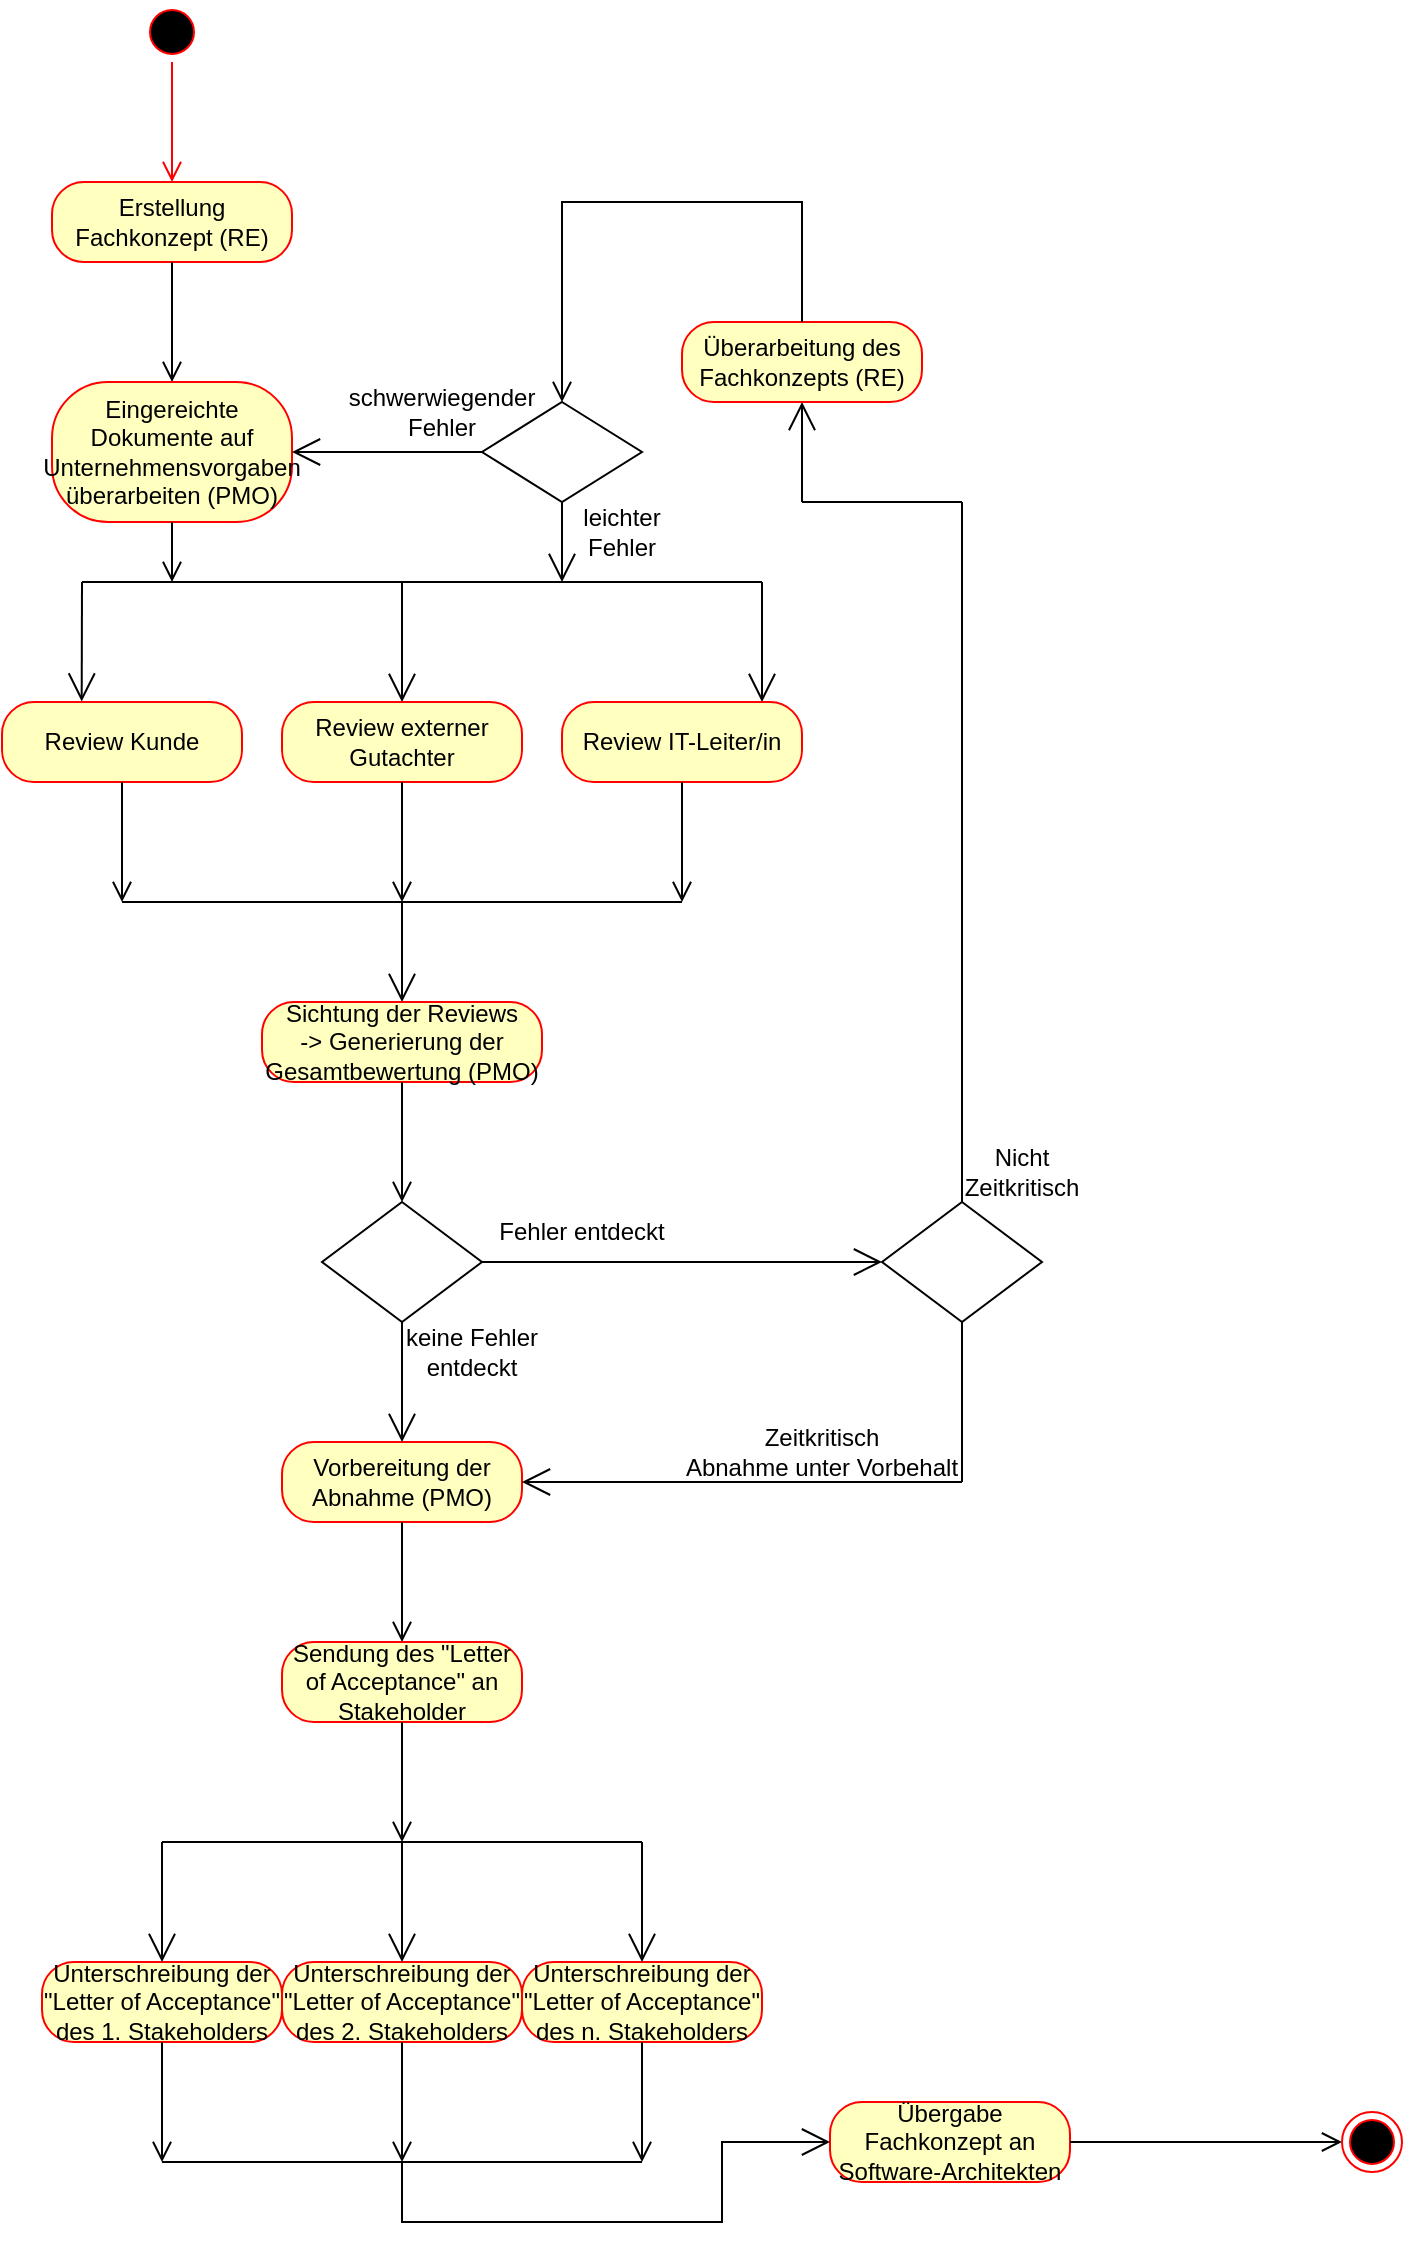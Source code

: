 <mxfile version="24.2.7" type="device">
  <diagram name="Seite-1" id="OdGiaslkj6W8p0YJhAm8">
    <mxGraphModel dx="1313" dy="705" grid="1" gridSize="10" guides="1" tooltips="1" connect="1" arrows="1" fold="1" page="1" pageScale="1" pageWidth="827" pageHeight="1169" math="0" shadow="0">
      <root>
        <mxCell id="0" />
        <mxCell id="1" parent="0" />
        <mxCell id="0xal0aKIqLaKwU2j3F8N-1" value="" style="ellipse;html=1;shape=startState;fillColor=#000000;strokeColor=#ff0000;" parent="1" vertex="1">
          <mxGeometry x="70" y="30" width="30" height="30" as="geometry" />
        </mxCell>
        <mxCell id="0xal0aKIqLaKwU2j3F8N-2" value="" style="edgeStyle=orthogonalEdgeStyle;html=1;verticalAlign=bottom;endArrow=open;endSize=8;strokeColor=#ff0000;rounded=0;" parent="1" source="0xal0aKIqLaKwU2j3F8N-1" edge="1">
          <mxGeometry relative="1" as="geometry">
            <mxPoint x="85" y="120" as="targetPoint" />
          </mxGeometry>
        </mxCell>
        <mxCell id="0xal0aKIqLaKwU2j3F8N-3" value="Erstellung Fachkonzept (RE)" style="rounded=1;whiteSpace=wrap;html=1;arcSize=40;fontColor=#000000;fillColor=#ffffc0;strokeColor=#ff0000;" parent="1" vertex="1">
          <mxGeometry x="25" y="120" width="120" height="40" as="geometry" />
        </mxCell>
        <mxCell id="0xal0aKIqLaKwU2j3F8N-4" value="" style="edgeStyle=orthogonalEdgeStyle;html=1;verticalAlign=bottom;endArrow=open;endSize=8;strokeColor=#000000;rounded=0;" parent="1" source="0xal0aKIqLaKwU2j3F8N-3" edge="1">
          <mxGeometry relative="1" as="geometry">
            <mxPoint x="85" y="220" as="targetPoint" />
          </mxGeometry>
        </mxCell>
        <mxCell id="0xal0aKIqLaKwU2j3F8N-5" value="Eingereichte Dokumente auf Unternehmensvorgaben überarbeiten (PMO)" style="rounded=1;whiteSpace=wrap;html=1;arcSize=40;fontColor=#000000;fillColor=#ffffc0;strokeColor=#ff0000;" parent="1" vertex="1">
          <mxGeometry x="25" y="220" width="120" height="70" as="geometry" />
        </mxCell>
        <mxCell id="0xal0aKIqLaKwU2j3F8N-6" value="" style="edgeStyle=orthogonalEdgeStyle;html=1;verticalAlign=bottom;endArrow=open;endSize=8;strokeColor=#000000;rounded=0;" parent="1" source="0xal0aKIqLaKwU2j3F8N-5" edge="1">
          <mxGeometry relative="1" as="geometry">
            <mxPoint x="85" y="320" as="targetPoint" />
          </mxGeometry>
        </mxCell>
        <mxCell id="0xal0aKIqLaKwU2j3F8N-11" value="" style="endArrow=open;endFill=1;endSize=12;html=1;rounded=0;entryX=0.332;entryY=-0.006;entryDx=0;entryDy=0;entryPerimeter=0;" parent="1" target="0xal0aKIqLaKwU2j3F8N-14" edge="1">
          <mxGeometry width="160" relative="1" as="geometry">
            <mxPoint x="40" y="320" as="sourcePoint" />
            <mxPoint x="32" y="380" as="targetPoint" />
          </mxGeometry>
        </mxCell>
        <mxCell id="0xal0aKIqLaKwU2j3F8N-12" value="" style="endArrow=open;endFill=1;endSize=12;html=1;rounded=0;" parent="1" edge="1">
          <mxGeometry width="160" relative="1" as="geometry">
            <mxPoint x="200" y="320" as="sourcePoint" />
            <mxPoint x="200" y="380" as="targetPoint" />
          </mxGeometry>
        </mxCell>
        <mxCell id="0xal0aKIqLaKwU2j3F8N-13" value="" style="endArrow=open;endFill=1;endSize=12;html=1;rounded=0;" parent="1" edge="1">
          <mxGeometry width="160" relative="1" as="geometry">
            <mxPoint x="380" y="320" as="sourcePoint" />
            <mxPoint x="380" y="380" as="targetPoint" />
          </mxGeometry>
        </mxCell>
        <mxCell id="0xal0aKIqLaKwU2j3F8N-14" value="Review Kunde" style="rounded=1;whiteSpace=wrap;html=1;arcSize=40;fontColor=#000000;fillColor=#ffffc0;strokeColor=#ff0000;" parent="1" vertex="1">
          <mxGeometry y="380" width="120" height="40" as="geometry" />
        </mxCell>
        <mxCell id="0xal0aKIqLaKwU2j3F8N-15" value="" style="edgeStyle=orthogonalEdgeStyle;html=1;verticalAlign=bottom;endArrow=open;endSize=8;strokeColor=#000000;rounded=0;" parent="1" source="0xal0aKIqLaKwU2j3F8N-14" edge="1">
          <mxGeometry relative="1" as="geometry">
            <mxPoint x="60" y="480" as="targetPoint" />
          </mxGeometry>
        </mxCell>
        <mxCell id="0xal0aKIqLaKwU2j3F8N-17" value="Review externer Gutachter" style="rounded=1;whiteSpace=wrap;html=1;arcSize=40;fontColor=#000000;fillColor=#ffffc0;strokeColor=#ff0000;" parent="1" vertex="1">
          <mxGeometry x="140" y="380" width="120" height="40" as="geometry" />
        </mxCell>
        <mxCell id="0xal0aKIqLaKwU2j3F8N-18" value="" style="edgeStyle=orthogonalEdgeStyle;html=1;verticalAlign=bottom;endArrow=open;endSize=8;strokeColor=#000000;rounded=0;" parent="1" source="0xal0aKIqLaKwU2j3F8N-17" edge="1">
          <mxGeometry relative="1" as="geometry">
            <mxPoint x="200" y="480" as="targetPoint" />
          </mxGeometry>
        </mxCell>
        <mxCell id="0xal0aKIqLaKwU2j3F8N-19" value="Review IT-Leiter/in" style="rounded=1;whiteSpace=wrap;html=1;arcSize=40;fontColor=#000000;fillColor=#ffffc0;strokeColor=#ff0000;" parent="1" vertex="1">
          <mxGeometry x="280" y="380" width="120" height="40" as="geometry" />
        </mxCell>
        <mxCell id="0xal0aKIqLaKwU2j3F8N-20" value="" style="edgeStyle=orthogonalEdgeStyle;html=1;verticalAlign=bottom;endArrow=open;endSize=8;strokeColor=#000000;rounded=0;" parent="1" source="0xal0aKIqLaKwU2j3F8N-19" edge="1">
          <mxGeometry relative="1" as="geometry">
            <mxPoint x="340" y="480" as="targetPoint" />
          </mxGeometry>
        </mxCell>
        <mxCell id="0xal0aKIqLaKwU2j3F8N-22" value="" style="endArrow=open;endFill=1;endSize=12;html=1;rounded=0;" parent="1" edge="1">
          <mxGeometry width="160" relative="1" as="geometry">
            <mxPoint x="200" y="480" as="sourcePoint" />
            <mxPoint x="200" y="530" as="targetPoint" />
          </mxGeometry>
        </mxCell>
        <mxCell id="0xal0aKIqLaKwU2j3F8N-23" value="Sichtung der Reviews&lt;div&gt;-&amp;gt; Generierung der Gesamtbewertung (PMO)&lt;/div&gt;" style="rounded=1;whiteSpace=wrap;html=1;arcSize=40;fontColor=#000000;fillColor=#ffffc0;strokeColor=#ff0000;" parent="1" vertex="1">
          <mxGeometry x="130" y="530" width="140" height="40" as="geometry" />
        </mxCell>
        <mxCell id="0xal0aKIqLaKwU2j3F8N-24" value="" style="edgeStyle=orthogonalEdgeStyle;html=1;verticalAlign=bottom;endArrow=open;endSize=8;strokeColor=#000000;rounded=0;" parent="1" source="0xal0aKIqLaKwU2j3F8N-23" edge="1">
          <mxGeometry relative="1" as="geometry">
            <mxPoint x="200" y="630" as="targetPoint" />
          </mxGeometry>
        </mxCell>
        <mxCell id="0xal0aKIqLaKwU2j3F8N-25" value="Vorbereitung der Abnahme (PMO)" style="rounded=1;whiteSpace=wrap;html=1;arcSize=40;fontColor=#000000;fillColor=#ffffc0;strokeColor=#ff0000;" parent="1" vertex="1">
          <mxGeometry x="140" y="750" width="120" height="40" as="geometry" />
        </mxCell>
        <mxCell id="0xal0aKIqLaKwU2j3F8N-26" value="" style="edgeStyle=orthogonalEdgeStyle;html=1;verticalAlign=bottom;endArrow=open;endSize=8;strokeColor=#000000;rounded=0;" parent="1" source="0xal0aKIqLaKwU2j3F8N-25" edge="1">
          <mxGeometry relative="1" as="geometry">
            <mxPoint x="200" y="850" as="targetPoint" />
          </mxGeometry>
        </mxCell>
        <mxCell id="0xal0aKIqLaKwU2j3F8N-27" value="" style="rhombus;whiteSpace=wrap;html=1;" parent="1" vertex="1">
          <mxGeometry x="160" y="630" width="80" height="60" as="geometry" />
        </mxCell>
        <mxCell id="0xal0aKIqLaKwU2j3F8N-29" value="keine Fehler entdeckt" style="text;html=1;align=center;verticalAlign=middle;whiteSpace=wrap;rounded=0;" parent="1" vertex="1">
          <mxGeometry x="200" y="690" width="70" height="30" as="geometry" />
        </mxCell>
        <mxCell id="0xal0aKIqLaKwU2j3F8N-31" value="Fehler entdeckt" style="text;html=1;align=center;verticalAlign=middle;whiteSpace=wrap;rounded=0;" parent="1" vertex="1">
          <mxGeometry x="240" y="630" width="100" height="30" as="geometry" />
        </mxCell>
        <mxCell id="0xal0aKIqLaKwU2j3F8N-32" value="" style="rhombus;whiteSpace=wrap;html=1;" parent="1" vertex="1">
          <mxGeometry x="240" y="230" width="80" height="50" as="geometry" />
        </mxCell>
        <mxCell id="0xal0aKIqLaKwU2j3F8N-34" value="" style="endArrow=open;endFill=1;endSize=12;html=1;rounded=0;exitX=0.5;exitY=1;exitDx=0;exitDy=0;" parent="1" source="0xal0aKIqLaKwU2j3F8N-32" edge="1">
          <mxGeometry width="160" relative="1" as="geometry">
            <mxPoint x="410" y="300" as="sourcePoint" />
            <mxPoint x="280" y="320" as="targetPoint" />
          </mxGeometry>
        </mxCell>
        <mxCell id="0xal0aKIqLaKwU2j3F8N-35" value="" style="endArrow=open;endFill=1;endSize=12;html=1;rounded=0;entryX=0.5;entryY=0;entryDx=0;entryDy=0;exitX=0.5;exitY=1;exitDx=0;exitDy=0;" parent="1" source="0xal0aKIqLaKwU2j3F8N-27" target="0xal0aKIqLaKwU2j3F8N-25" edge="1">
          <mxGeometry width="160" relative="1" as="geometry">
            <mxPoint x="160" y="680" as="sourcePoint" />
            <mxPoint x="320" y="680" as="targetPoint" />
          </mxGeometry>
        </mxCell>
        <mxCell id="0xal0aKIqLaKwU2j3F8N-36" value="" style="endArrow=open;endFill=1;endSize=12;html=1;rounded=0;entryX=0.5;entryY=1;entryDx=0;entryDy=0;" parent="1" target="0xal0aKIqLaKwU2j3F8N-41" edge="1">
          <mxGeometry width="160" relative="1" as="geometry">
            <mxPoint x="400" y="280" as="sourcePoint" />
            <mxPoint x="320" y="260" as="targetPoint" />
          </mxGeometry>
        </mxCell>
        <mxCell id="0xal0aKIqLaKwU2j3F8N-38" value="" style="endArrow=none;html=1;rounded=0;" parent="1" edge="1">
          <mxGeometry width="50" height="50" relative="1" as="geometry">
            <mxPoint x="480" y="280" as="sourcePoint" />
            <mxPoint x="400" y="280" as="targetPoint" />
          </mxGeometry>
        </mxCell>
        <mxCell id="0xal0aKIqLaKwU2j3F8N-39" value="" style="endArrow=none;html=1;rounded=0;exitX=0.5;exitY=0;exitDx=0;exitDy=0;" parent="1" source="3QNXdqWSVSX8dj4BMd4Q-1" edge="1">
          <mxGeometry width="50" height="50" relative="1" as="geometry">
            <mxPoint x="480" y="660" as="sourcePoint" />
            <mxPoint x="480" y="280" as="targetPoint" />
          </mxGeometry>
        </mxCell>
        <mxCell id="0xal0aKIqLaKwU2j3F8N-40" value="leichter Fehler" style="text;html=1;align=center;verticalAlign=middle;whiteSpace=wrap;rounded=0;" parent="1" vertex="1">
          <mxGeometry x="280" y="280" width="60" height="30" as="geometry" />
        </mxCell>
        <mxCell id="0xal0aKIqLaKwU2j3F8N-41" value="Überarbeitung des Fachkonzepts (RE)" style="rounded=1;whiteSpace=wrap;html=1;arcSize=40;fontColor=#000000;fillColor=#ffffc0;strokeColor=#ff0000;" parent="1" vertex="1">
          <mxGeometry x="340" y="190" width="120" height="40" as="geometry" />
        </mxCell>
        <mxCell id="0xal0aKIqLaKwU2j3F8N-42" value="" style="edgeStyle=orthogonalEdgeStyle;html=1;verticalAlign=bottom;endArrow=open;endSize=8;strokeColor=#000000;rounded=0;entryX=0.5;entryY=0;entryDx=0;entryDy=0;exitX=0.5;exitY=0;exitDx=0;exitDy=0;" parent="1" source="0xal0aKIqLaKwU2j3F8N-41" target="0xal0aKIqLaKwU2j3F8N-32" edge="1">
          <mxGeometry relative="1" as="geometry">
            <mxPoint x="350.0" y="160" as="targetPoint" />
            <mxPoint x="410.0" y="190" as="sourcePoint" />
            <Array as="points">
              <mxPoint x="400" y="130" />
              <mxPoint x="280" y="130" />
            </Array>
          </mxGeometry>
        </mxCell>
        <mxCell id="0xal0aKIqLaKwU2j3F8N-43" value="" style="endArrow=open;endFill=1;endSize=12;html=1;rounded=0;entryX=1;entryY=0.5;entryDx=0;entryDy=0;exitX=0;exitY=0.5;exitDx=0;exitDy=0;" parent="1" source="0xal0aKIqLaKwU2j3F8N-32" target="0xal0aKIqLaKwU2j3F8N-5" edge="1">
          <mxGeometry width="160" relative="1" as="geometry">
            <mxPoint x="160" y="140" as="sourcePoint" />
            <mxPoint x="160" y="80" as="targetPoint" />
          </mxGeometry>
        </mxCell>
        <mxCell id="0xal0aKIqLaKwU2j3F8N-45" value="schwerwiegender Fehler" style="text;html=1;align=center;verticalAlign=middle;whiteSpace=wrap;rounded=0;" parent="1" vertex="1">
          <mxGeometry x="190" y="220" width="60" height="30" as="geometry" />
        </mxCell>
        <mxCell id="0xal0aKIqLaKwU2j3F8N-47" value="" style="endArrow=none;html=1;rounded=0;" parent="1" edge="1">
          <mxGeometry width="50" height="50" relative="1" as="geometry">
            <mxPoint x="60" y="480" as="sourcePoint" />
            <mxPoint x="340" y="480" as="targetPoint" />
          </mxGeometry>
        </mxCell>
        <mxCell id="0xal0aKIqLaKwU2j3F8N-48" value="" style="endArrow=none;html=1;rounded=0;" parent="1" edge="1">
          <mxGeometry width="50" height="50" relative="1" as="geometry">
            <mxPoint x="40" y="320" as="sourcePoint" />
            <mxPoint x="380" y="320" as="targetPoint" />
          </mxGeometry>
        </mxCell>
        <mxCell id="0xal0aKIqLaKwU2j3F8N-49" value="Sendung des &quot;Letter of Acceptance&quot; an Stakeholder" style="rounded=1;whiteSpace=wrap;html=1;arcSize=40;fontColor=#000000;fillColor=#ffffc0;strokeColor=#ff0000;" parent="1" vertex="1">
          <mxGeometry x="140" y="850" width="120" height="40" as="geometry" />
        </mxCell>
        <mxCell id="0xal0aKIqLaKwU2j3F8N-50" value="" style="edgeStyle=orthogonalEdgeStyle;html=1;verticalAlign=bottom;endArrow=open;endSize=8;strokeColor=#000000;rounded=0;" parent="1" source="0xal0aKIqLaKwU2j3F8N-49" edge="1">
          <mxGeometry relative="1" as="geometry">
            <mxPoint x="200" y="950" as="targetPoint" />
          </mxGeometry>
        </mxCell>
        <mxCell id="0xal0aKIqLaKwU2j3F8N-51" value="Unterschreibung der &quot;Letter of Acceptance&quot; des 1. Stakeholders" style="rounded=1;whiteSpace=wrap;html=1;arcSize=40;fontColor=#000000;fillColor=#ffffc0;strokeColor=#ff0000;" parent="1" vertex="1">
          <mxGeometry x="20" y="1010" width="120" height="40" as="geometry" />
        </mxCell>
        <mxCell id="0xal0aKIqLaKwU2j3F8N-52" value="" style="edgeStyle=orthogonalEdgeStyle;html=1;verticalAlign=bottom;endArrow=open;endSize=8;strokeColor=#000000;rounded=0;" parent="1" source="0xal0aKIqLaKwU2j3F8N-51" edge="1">
          <mxGeometry relative="1" as="geometry">
            <mxPoint x="80" y="1110" as="targetPoint" />
          </mxGeometry>
        </mxCell>
        <mxCell id="0xal0aKIqLaKwU2j3F8N-53" value="Unterschreibung der &quot;Letter of Acceptance&quot; des 2. Stakeholders" style="rounded=1;whiteSpace=wrap;html=1;arcSize=40;fontColor=#000000;fillColor=#ffffc0;strokeColor=#ff0000;" parent="1" vertex="1">
          <mxGeometry x="140" y="1010" width="120" height="40" as="geometry" />
        </mxCell>
        <mxCell id="0xal0aKIqLaKwU2j3F8N-54" value="" style="edgeStyle=orthogonalEdgeStyle;html=1;verticalAlign=bottom;endArrow=open;endSize=8;strokeColor=#000000;rounded=0;" parent="1" source="0xal0aKIqLaKwU2j3F8N-53" edge="1">
          <mxGeometry relative="1" as="geometry">
            <mxPoint x="200" y="1110" as="targetPoint" />
          </mxGeometry>
        </mxCell>
        <mxCell id="0xal0aKIqLaKwU2j3F8N-55" value="Unterschreibung der &quot;Letter of Acceptance&quot; des n. Stakeholders" style="rounded=1;whiteSpace=wrap;html=1;arcSize=40;fontColor=#000000;fillColor=#ffffc0;strokeColor=#ff0000;" parent="1" vertex="1">
          <mxGeometry x="260" y="1010" width="120" height="40" as="geometry" />
        </mxCell>
        <mxCell id="0xal0aKIqLaKwU2j3F8N-56" value="" style="edgeStyle=orthogonalEdgeStyle;html=1;verticalAlign=bottom;endArrow=open;endSize=8;strokeColor=#000000;rounded=0;" parent="1" source="0xal0aKIqLaKwU2j3F8N-55" edge="1">
          <mxGeometry relative="1" as="geometry">
            <mxPoint x="320" y="1110" as="targetPoint" />
          </mxGeometry>
        </mxCell>
        <mxCell id="0xal0aKIqLaKwU2j3F8N-57" value="" style="endArrow=none;html=1;rounded=0;" parent="1" edge="1">
          <mxGeometry width="50" height="50" relative="1" as="geometry">
            <mxPoint x="80" y="950" as="sourcePoint" />
            <mxPoint x="320" y="950" as="targetPoint" />
          </mxGeometry>
        </mxCell>
        <mxCell id="0xal0aKIqLaKwU2j3F8N-58" value="" style="endArrow=open;endFill=1;endSize=12;html=1;rounded=0;entryX=0.5;entryY=0;entryDx=0;entryDy=0;" parent="1" target="0xal0aKIqLaKwU2j3F8N-55" edge="1">
          <mxGeometry width="160" relative="1" as="geometry">
            <mxPoint x="320" y="950" as="sourcePoint" />
            <mxPoint x="310" y="990" as="targetPoint" />
          </mxGeometry>
        </mxCell>
        <mxCell id="0xal0aKIqLaKwU2j3F8N-59" value="" style="endArrow=open;endFill=1;endSize=12;html=1;rounded=0;entryX=0.5;entryY=0;entryDx=0;entryDy=0;" parent="1" target="0xal0aKIqLaKwU2j3F8N-53" edge="1">
          <mxGeometry width="160" relative="1" as="geometry">
            <mxPoint x="200" y="950" as="sourcePoint" />
            <mxPoint x="310" y="990" as="targetPoint" />
          </mxGeometry>
        </mxCell>
        <mxCell id="0xal0aKIqLaKwU2j3F8N-60" value="" style="endArrow=open;endFill=1;endSize=12;html=1;rounded=0;entryX=0.5;entryY=0;entryDx=0;entryDy=0;" parent="1" target="0xal0aKIqLaKwU2j3F8N-51" edge="1">
          <mxGeometry width="160" relative="1" as="geometry">
            <mxPoint x="80" y="950" as="sourcePoint" />
            <mxPoint x="310" y="990" as="targetPoint" />
          </mxGeometry>
        </mxCell>
        <mxCell id="0xal0aKIqLaKwU2j3F8N-61" value="" style="endArrow=none;html=1;rounded=0;" parent="1" edge="1">
          <mxGeometry width="50" height="50" relative="1" as="geometry">
            <mxPoint x="80" y="1110" as="sourcePoint" />
            <mxPoint x="320" y="1110" as="targetPoint" />
          </mxGeometry>
        </mxCell>
        <mxCell id="0xal0aKIqLaKwU2j3F8N-64" value="Übergabe Fachkonzept an Software-Architekten" style="rounded=1;whiteSpace=wrap;html=1;arcSize=40;fontColor=#000000;fillColor=#ffffc0;strokeColor=#ff0000;" parent="1" vertex="1">
          <mxGeometry x="414" y="1080" width="120" height="40" as="geometry" />
        </mxCell>
        <mxCell id="0xal0aKIqLaKwU2j3F8N-65" value="" style="edgeStyle=orthogonalEdgeStyle;html=1;verticalAlign=bottom;endArrow=open;endSize=8;strokeColor=#000000;rounded=0;entryX=0;entryY=0.5;entryDx=0;entryDy=0;" parent="1" source="0xal0aKIqLaKwU2j3F8N-64" edge="1" target="0xal0aKIqLaKwU2j3F8N-66">
          <mxGeometry relative="1" as="geometry">
            <mxPoint x="200" y="1260" as="targetPoint" />
          </mxGeometry>
        </mxCell>
        <mxCell id="0xal0aKIqLaKwU2j3F8N-66" value="" style="ellipse;html=1;shape=endState;fillColor=#000000;strokeColor=#ff0000;" parent="1" vertex="1">
          <mxGeometry x="670" y="1085" width="30" height="30" as="geometry" />
        </mxCell>
        <mxCell id="3QNXdqWSVSX8dj4BMd4Q-1" value="" style="rhombus;whiteSpace=wrap;html=1;" parent="1" vertex="1">
          <mxGeometry x="440" y="630" width="80" height="60" as="geometry" />
        </mxCell>
        <mxCell id="3QNXdqWSVSX8dj4BMd4Q-4" value="Nicht Zeitkritisch" style="text;html=1;align=center;verticalAlign=middle;whiteSpace=wrap;rounded=0;" parent="1" vertex="1">
          <mxGeometry x="480" y="600" width="60" height="30" as="geometry" />
        </mxCell>
        <mxCell id="3QNXdqWSVSX8dj4BMd4Q-5" value="" style="endArrow=open;endFill=1;endSize=12;html=1;rounded=0;entryX=1;entryY=0.5;entryDx=0;entryDy=0;" parent="1" target="0xal0aKIqLaKwU2j3F8N-25" edge="1">
          <mxGeometry width="160" relative="1" as="geometry">
            <mxPoint x="480" y="770" as="sourcePoint" />
            <mxPoint x="460" y="720" as="targetPoint" />
          </mxGeometry>
        </mxCell>
        <mxCell id="3QNXdqWSVSX8dj4BMd4Q-6" value="" style="endArrow=none;html=1;rounded=0;entryX=0.5;entryY=1;entryDx=0;entryDy=0;" parent="1" target="3QNXdqWSVSX8dj4BMd4Q-1" edge="1">
          <mxGeometry width="50" height="50" relative="1" as="geometry">
            <mxPoint x="480" y="770" as="sourcePoint" />
            <mxPoint x="410" y="690" as="targetPoint" />
          </mxGeometry>
        </mxCell>
        <mxCell id="3QNXdqWSVSX8dj4BMd4Q-7" value="Zeitkritisch&lt;div&gt;Abnahme unter Vorbehalt&lt;/div&gt;" style="text;html=1;align=center;verticalAlign=middle;whiteSpace=wrap;rounded=0;" parent="1" vertex="1">
          <mxGeometry x="340" y="740" width="140" height="30" as="geometry" />
        </mxCell>
        <mxCell id="3QNXdqWSVSX8dj4BMd4Q-8" value="" style="endArrow=open;endFill=1;endSize=12;html=1;rounded=0;exitX=1;exitY=0.5;exitDx=0;exitDy=0;entryX=0;entryY=0.5;entryDx=0;entryDy=0;" parent="1" source="0xal0aKIqLaKwU2j3F8N-27" target="3QNXdqWSVSX8dj4BMd4Q-1" edge="1">
          <mxGeometry width="160" relative="1" as="geometry">
            <mxPoint x="300" y="580" as="sourcePoint" />
            <mxPoint x="460" y="580" as="targetPoint" />
          </mxGeometry>
        </mxCell>
        <mxCell id="Va4YTmHAn5SyPJwbnl-c-1" value="" style="endArrow=open;endFill=1;endSize=12;html=1;rounded=0;entryX=0;entryY=0.5;entryDx=0;entryDy=0;" edge="1" parent="1" target="0xal0aKIqLaKwU2j3F8N-64">
          <mxGeometry width="160" relative="1" as="geometry">
            <mxPoint x="200" y="1110" as="sourcePoint" />
            <mxPoint x="430" y="1130" as="targetPoint" />
            <Array as="points">
              <mxPoint x="200" y="1140" />
              <mxPoint x="360" y="1140" />
              <mxPoint x="360" y="1100" />
            </Array>
          </mxGeometry>
        </mxCell>
      </root>
    </mxGraphModel>
  </diagram>
</mxfile>
